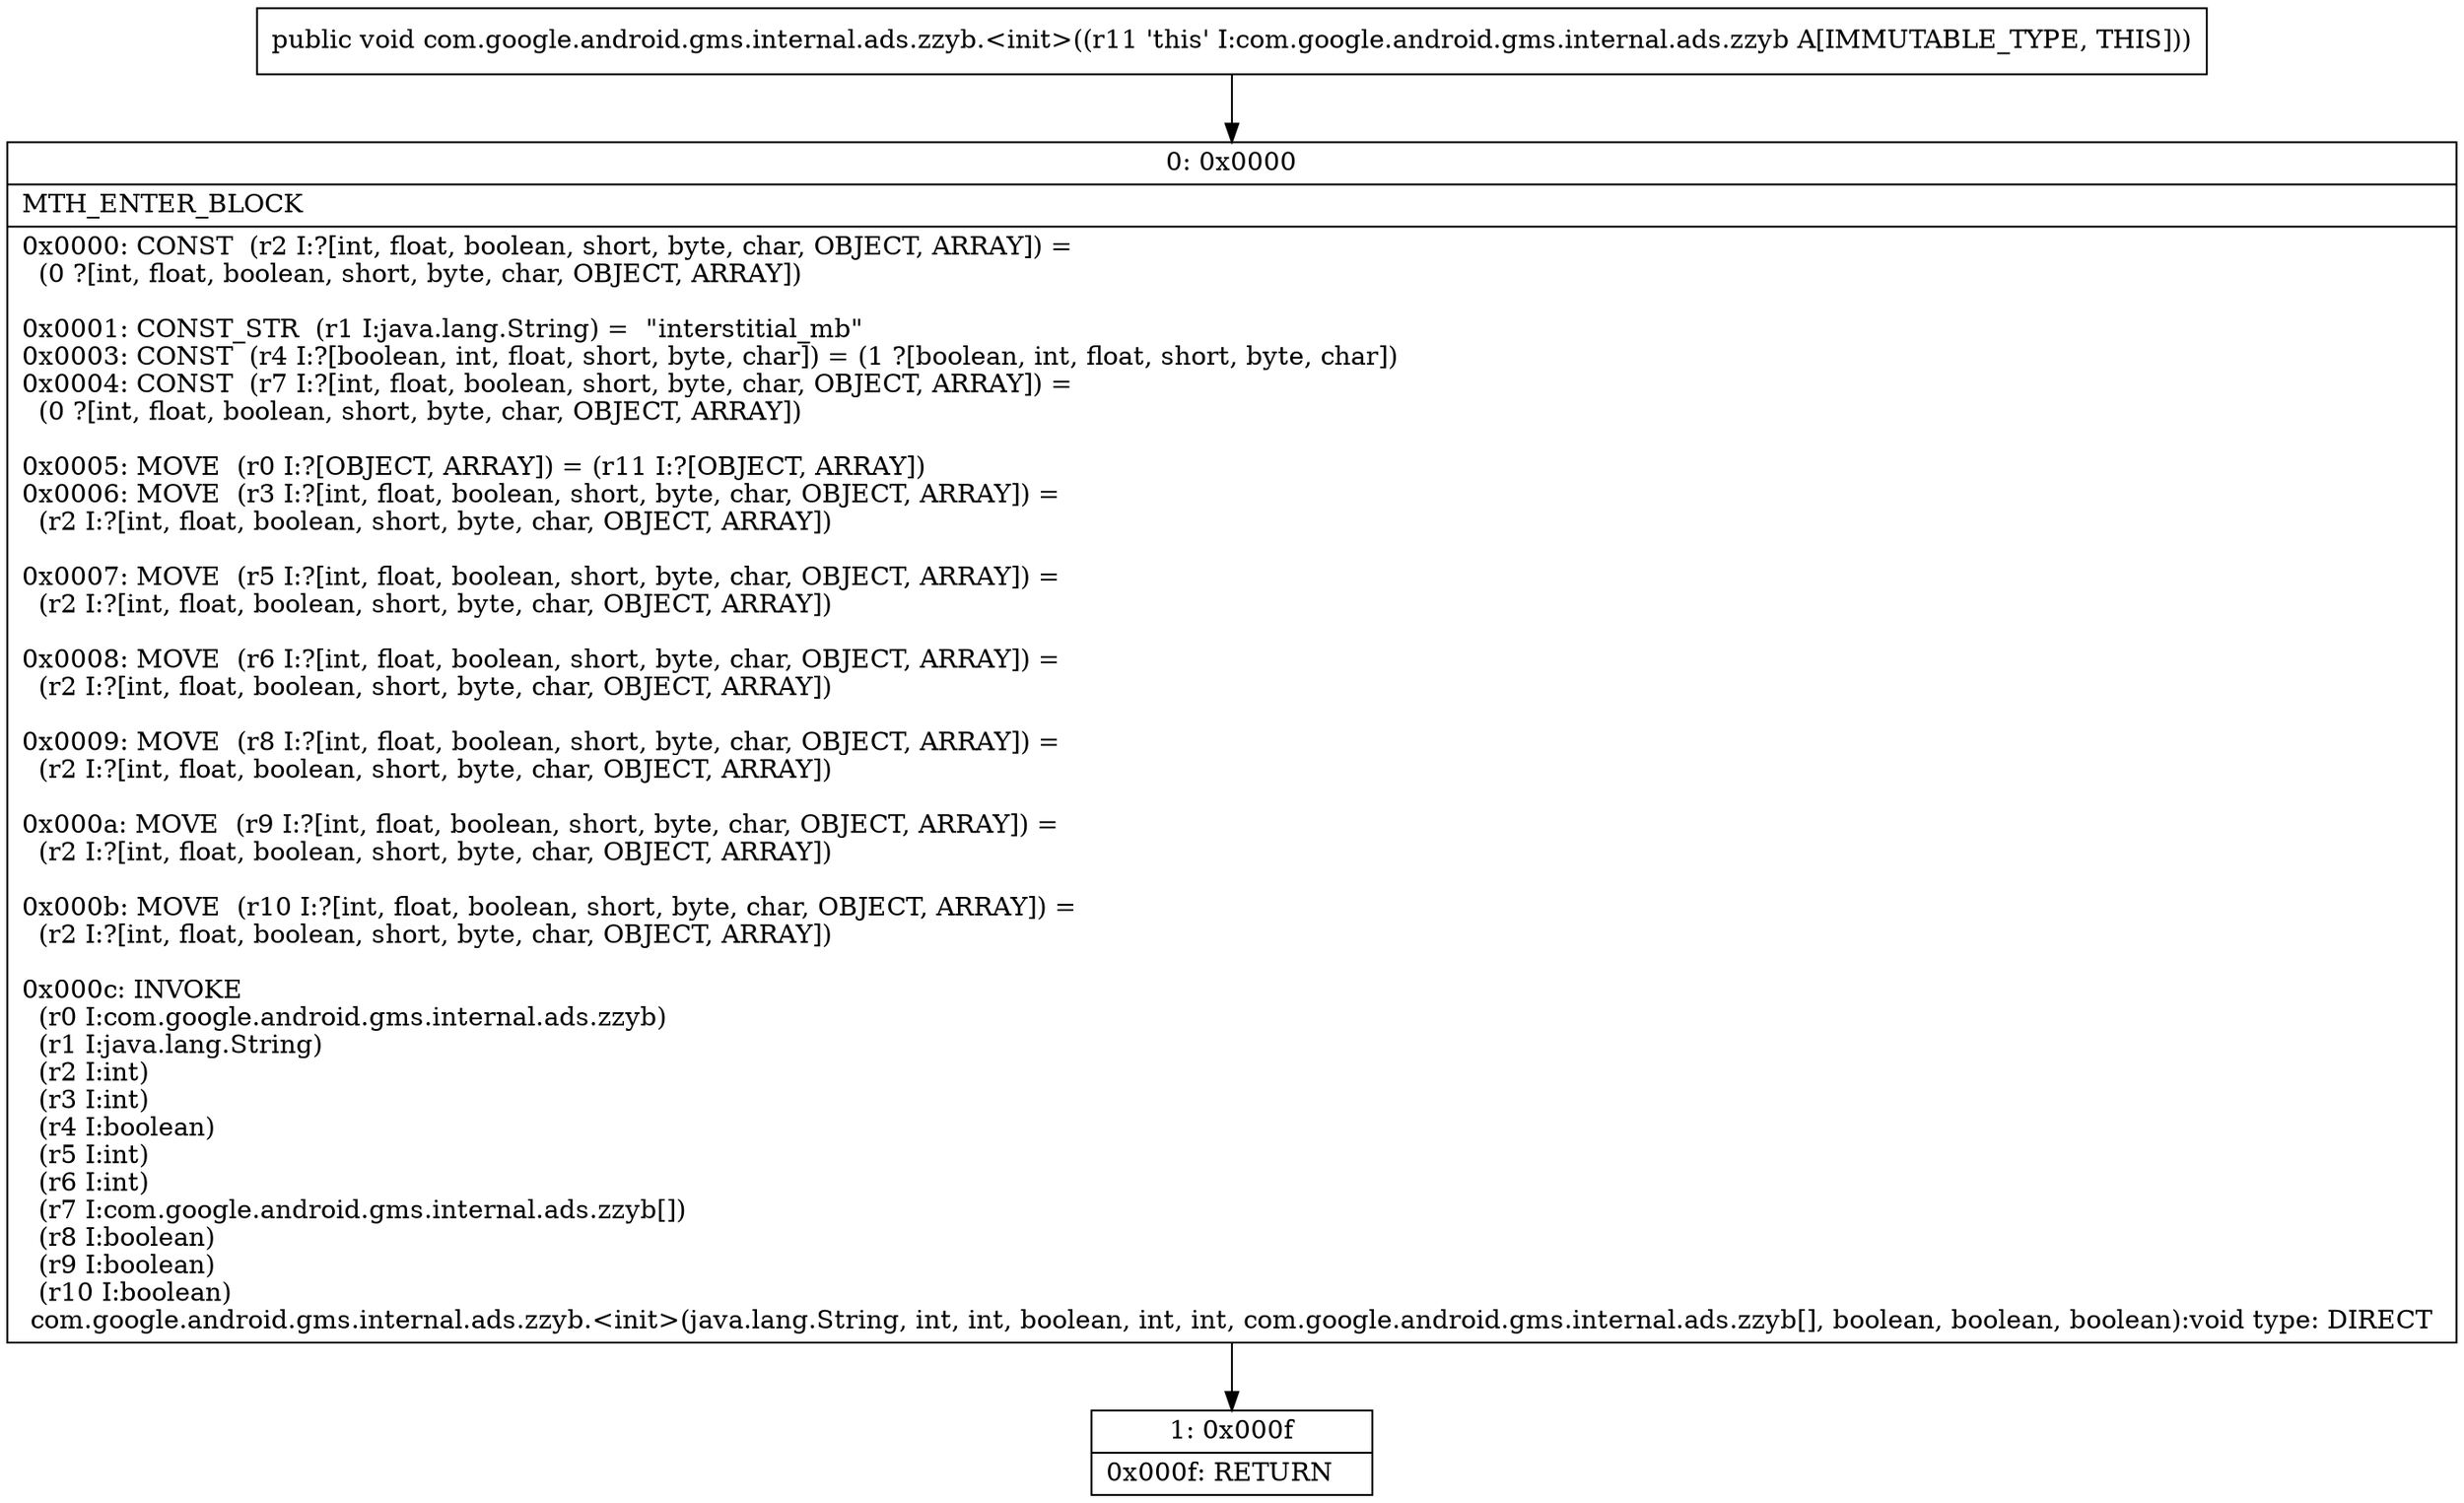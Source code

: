 digraph "CFG forcom.google.android.gms.internal.ads.zzyb.\<init\>()V" {
Node_0 [shape=record,label="{0\:\ 0x0000|MTH_ENTER_BLOCK\l|0x0000: CONST  (r2 I:?[int, float, boolean, short, byte, char, OBJECT, ARRAY]) = \l  (0 ?[int, float, boolean, short, byte, char, OBJECT, ARRAY])\l \l0x0001: CONST_STR  (r1 I:java.lang.String) =  \"interstitial_mb\" \l0x0003: CONST  (r4 I:?[boolean, int, float, short, byte, char]) = (1 ?[boolean, int, float, short, byte, char]) \l0x0004: CONST  (r7 I:?[int, float, boolean, short, byte, char, OBJECT, ARRAY]) = \l  (0 ?[int, float, boolean, short, byte, char, OBJECT, ARRAY])\l \l0x0005: MOVE  (r0 I:?[OBJECT, ARRAY]) = (r11 I:?[OBJECT, ARRAY]) \l0x0006: MOVE  (r3 I:?[int, float, boolean, short, byte, char, OBJECT, ARRAY]) = \l  (r2 I:?[int, float, boolean, short, byte, char, OBJECT, ARRAY])\l \l0x0007: MOVE  (r5 I:?[int, float, boolean, short, byte, char, OBJECT, ARRAY]) = \l  (r2 I:?[int, float, boolean, short, byte, char, OBJECT, ARRAY])\l \l0x0008: MOVE  (r6 I:?[int, float, boolean, short, byte, char, OBJECT, ARRAY]) = \l  (r2 I:?[int, float, boolean, short, byte, char, OBJECT, ARRAY])\l \l0x0009: MOVE  (r8 I:?[int, float, boolean, short, byte, char, OBJECT, ARRAY]) = \l  (r2 I:?[int, float, boolean, short, byte, char, OBJECT, ARRAY])\l \l0x000a: MOVE  (r9 I:?[int, float, boolean, short, byte, char, OBJECT, ARRAY]) = \l  (r2 I:?[int, float, boolean, short, byte, char, OBJECT, ARRAY])\l \l0x000b: MOVE  (r10 I:?[int, float, boolean, short, byte, char, OBJECT, ARRAY]) = \l  (r2 I:?[int, float, boolean, short, byte, char, OBJECT, ARRAY])\l \l0x000c: INVOKE  \l  (r0 I:com.google.android.gms.internal.ads.zzyb)\l  (r1 I:java.lang.String)\l  (r2 I:int)\l  (r3 I:int)\l  (r4 I:boolean)\l  (r5 I:int)\l  (r6 I:int)\l  (r7 I:com.google.android.gms.internal.ads.zzyb[])\l  (r8 I:boolean)\l  (r9 I:boolean)\l  (r10 I:boolean)\l com.google.android.gms.internal.ads.zzyb.\<init\>(java.lang.String, int, int, boolean, int, int, com.google.android.gms.internal.ads.zzyb[], boolean, boolean, boolean):void type: DIRECT \l}"];
Node_1 [shape=record,label="{1\:\ 0x000f|0x000f: RETURN   \l}"];
MethodNode[shape=record,label="{public void com.google.android.gms.internal.ads.zzyb.\<init\>((r11 'this' I:com.google.android.gms.internal.ads.zzyb A[IMMUTABLE_TYPE, THIS])) }"];
MethodNode -> Node_0;
Node_0 -> Node_1;
}

